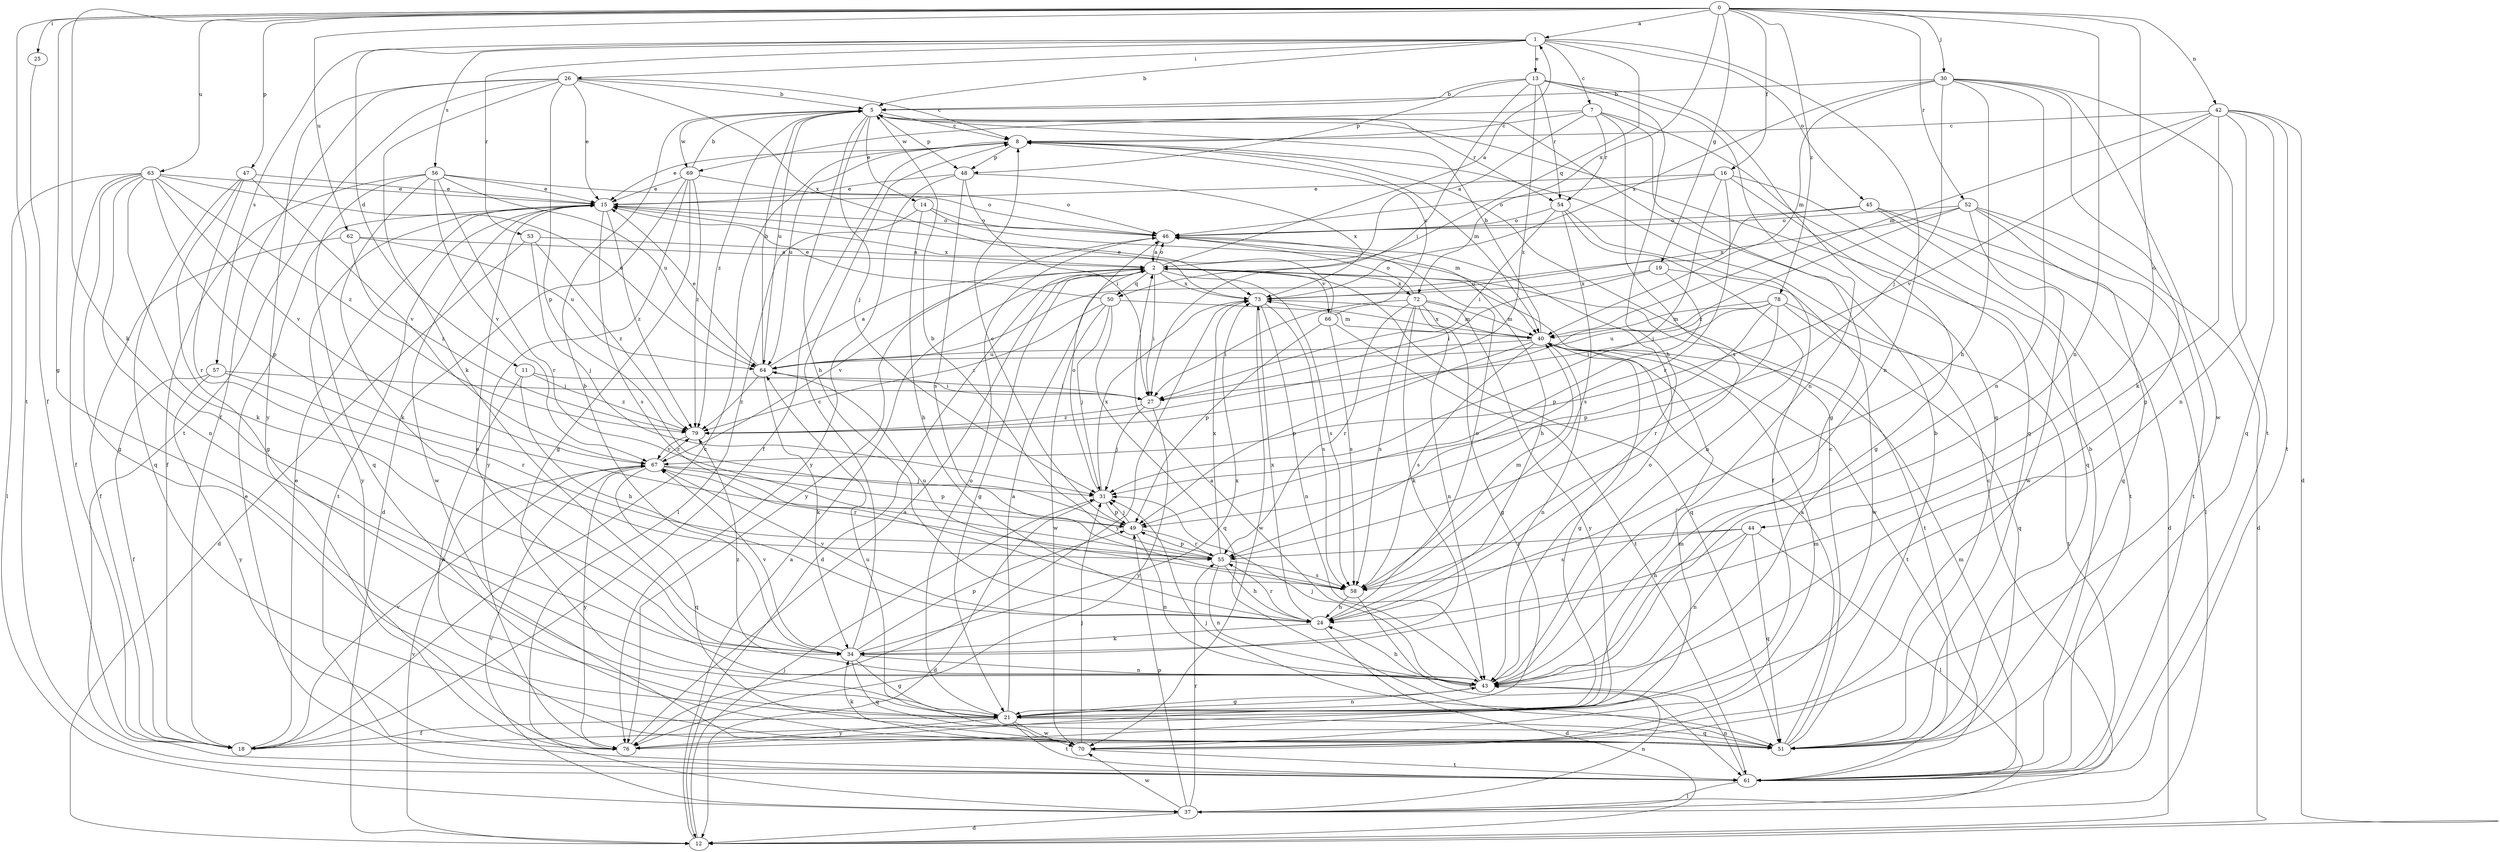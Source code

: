 strict digraph  {
0;
1;
2;
5;
7;
8;
11;
12;
13;
14;
15;
16;
18;
19;
21;
24;
25;
26;
27;
30;
31;
34;
37;
40;
42;
43;
44;
45;
46;
47;
48;
49;
50;
51;
52;
53;
54;
55;
56;
57;
58;
61;
62;
63;
64;
66;
67;
69;
70;
72;
73;
76;
78;
79;
0 -> 1  [label=a];
0 -> 16  [label=f];
0 -> 19  [label=g];
0 -> 21  [label=g];
0 -> 25  [label=i];
0 -> 30  [label=j];
0 -> 34  [label=k];
0 -> 42  [label=n];
0 -> 43  [label=n];
0 -> 44  [label=o];
0 -> 47  [label=p];
0 -> 52  [label=r];
0 -> 61  [label=t];
0 -> 62  [label=u];
0 -> 63  [label=u];
0 -> 72  [label=x];
0 -> 78  [label=z];
1 -> 5  [label=b];
1 -> 7  [label=c];
1 -> 11  [label=d];
1 -> 13  [label=e];
1 -> 26  [label=i];
1 -> 43  [label=n];
1 -> 45  [label=o];
1 -> 50  [label=q];
1 -> 53  [label=r];
1 -> 56  [label=s];
1 -> 57  [label=s];
2 -> 1  [label=a];
2 -> 12  [label=d];
2 -> 21  [label=g];
2 -> 27  [label=i];
2 -> 46  [label=o];
2 -> 50  [label=q];
2 -> 51  [label=q];
2 -> 58  [label=s];
2 -> 61  [label=t];
2 -> 66  [label=v];
2 -> 67  [label=v];
2 -> 72  [label=x];
2 -> 73  [label=x];
5 -> 8  [label=c];
5 -> 14  [label=e];
5 -> 24  [label=h];
5 -> 31  [label=j];
5 -> 48  [label=p];
5 -> 54  [label=r];
5 -> 64  [label=u];
5 -> 69  [label=w];
5 -> 79  [label=z];
7 -> 2  [label=a];
7 -> 8  [label=c];
7 -> 21  [label=g];
7 -> 51  [label=q];
7 -> 54  [label=r];
7 -> 58  [label=s];
7 -> 69  [label=w];
8 -> 15  [label=e];
8 -> 18  [label=f];
8 -> 40  [label=m];
8 -> 48  [label=p];
8 -> 64  [label=u];
11 -> 24  [label=h];
11 -> 27  [label=i];
11 -> 70  [label=w];
11 -> 79  [label=z];
12 -> 2  [label=a];
12 -> 31  [label=j];
12 -> 67  [label=v];
13 -> 5  [label=b];
13 -> 24  [label=h];
13 -> 27  [label=i];
13 -> 43  [label=n];
13 -> 48  [label=p];
13 -> 51  [label=q];
13 -> 54  [label=r];
13 -> 79  [label=z];
14 -> 24  [label=h];
14 -> 37  [label=l];
14 -> 40  [label=m];
14 -> 46  [label=o];
15 -> 46  [label=o];
15 -> 58  [label=s];
15 -> 61  [label=t];
15 -> 70  [label=w];
15 -> 73  [label=x];
15 -> 76  [label=y];
15 -> 79  [label=z];
16 -> 15  [label=e];
16 -> 21  [label=g];
16 -> 31  [label=j];
16 -> 46  [label=o];
16 -> 51  [label=q];
16 -> 55  [label=r];
18 -> 8  [label=c];
18 -> 15  [label=e];
18 -> 67  [label=v];
19 -> 27  [label=i];
19 -> 49  [label=p];
19 -> 70  [label=w];
19 -> 73  [label=x];
21 -> 2  [label=a];
21 -> 18  [label=f];
21 -> 43  [label=n];
21 -> 46  [label=o];
21 -> 51  [label=q];
21 -> 61  [label=t];
21 -> 70  [label=w];
21 -> 76  [label=y];
24 -> 12  [label=d];
24 -> 34  [label=k];
24 -> 46  [label=o];
24 -> 55  [label=r];
24 -> 67  [label=v];
24 -> 73  [label=x];
25 -> 18  [label=f];
26 -> 5  [label=b];
26 -> 8  [label=c];
26 -> 15  [label=e];
26 -> 18  [label=f];
26 -> 34  [label=k];
26 -> 49  [label=p];
26 -> 61  [label=t];
26 -> 73  [label=x];
26 -> 76  [label=y];
27 -> 31  [label=j];
27 -> 76  [label=y];
27 -> 79  [label=z];
30 -> 5  [label=b];
30 -> 21  [label=g];
30 -> 24  [label=h];
30 -> 31  [label=j];
30 -> 40  [label=m];
30 -> 43  [label=n];
30 -> 61  [label=t];
30 -> 70  [label=w];
30 -> 73  [label=x];
31 -> 12  [label=d];
31 -> 46  [label=o];
31 -> 49  [label=p];
31 -> 73  [label=x];
34 -> 5  [label=b];
34 -> 8  [label=c];
34 -> 21  [label=g];
34 -> 43  [label=n];
34 -> 49  [label=p];
34 -> 51  [label=q];
34 -> 67  [label=v];
34 -> 73  [label=x];
37 -> 8  [label=c];
37 -> 12  [label=d];
37 -> 43  [label=n];
37 -> 49  [label=p];
37 -> 55  [label=r];
37 -> 67  [label=v];
37 -> 70  [label=w];
40 -> 5  [label=b];
40 -> 21  [label=g];
40 -> 43  [label=n];
40 -> 49  [label=p];
40 -> 58  [label=s];
40 -> 61  [label=t];
40 -> 64  [label=u];
40 -> 73  [label=x];
42 -> 8  [label=c];
42 -> 12  [label=d];
42 -> 34  [label=k];
42 -> 40  [label=m];
42 -> 43  [label=n];
42 -> 51  [label=q];
42 -> 61  [label=t];
42 -> 67  [label=v];
43 -> 2  [label=a];
43 -> 15  [label=e];
43 -> 21  [label=g];
43 -> 24  [label=h];
43 -> 31  [label=j];
43 -> 46  [label=o];
43 -> 79  [label=z];
44 -> 24  [label=h];
44 -> 37  [label=l];
44 -> 43  [label=n];
44 -> 51  [label=q];
44 -> 55  [label=r];
44 -> 58  [label=s];
45 -> 12  [label=d];
45 -> 37  [label=l];
45 -> 46  [label=o];
45 -> 61  [label=t];
45 -> 64  [label=u];
46 -> 2  [label=a];
46 -> 24  [label=h];
46 -> 76  [label=y];
47 -> 15  [label=e];
47 -> 21  [label=g];
47 -> 51  [label=q];
47 -> 55  [label=r];
47 -> 67  [label=v];
48 -> 15  [label=e];
48 -> 27  [label=i];
48 -> 58  [label=s];
48 -> 73  [label=x];
48 -> 76  [label=y];
49 -> 8  [label=c];
49 -> 31  [label=j];
49 -> 43  [label=n];
49 -> 55  [label=r];
50 -> 15  [label=e];
50 -> 31  [label=j];
50 -> 40  [label=m];
50 -> 51  [label=q];
50 -> 70  [label=w];
50 -> 79  [label=z];
51 -> 2  [label=a];
51 -> 5  [label=b];
51 -> 8  [label=c];
51 -> 31  [label=j];
51 -> 64  [label=u];
52 -> 12  [label=d];
52 -> 46  [label=o];
52 -> 51  [label=q];
52 -> 61  [label=t];
52 -> 70  [label=w];
52 -> 73  [label=x];
52 -> 79  [label=z];
53 -> 2  [label=a];
53 -> 12  [label=d];
53 -> 31  [label=j];
53 -> 79  [label=z];
54 -> 18  [label=f];
54 -> 27  [label=i];
54 -> 43  [label=n];
54 -> 46  [label=o];
54 -> 58  [label=s];
55 -> 5  [label=b];
55 -> 24  [label=h];
55 -> 43  [label=n];
55 -> 49  [label=p];
55 -> 58  [label=s];
55 -> 73  [label=x];
56 -> 15  [label=e];
56 -> 18  [label=f];
56 -> 34  [label=k];
56 -> 46  [label=o];
56 -> 51  [label=q];
56 -> 55  [label=r];
56 -> 64  [label=u];
56 -> 67  [label=v];
57 -> 18  [label=f];
57 -> 27  [label=i];
57 -> 55  [label=r];
57 -> 76  [label=y];
58 -> 24  [label=h];
58 -> 40  [label=m];
58 -> 61  [label=t];
58 -> 64  [label=u];
61 -> 5  [label=b];
61 -> 15  [label=e];
61 -> 37  [label=l];
61 -> 40  [label=m];
61 -> 43  [label=n];
62 -> 2  [label=a];
62 -> 18  [label=f];
62 -> 64  [label=u];
62 -> 79  [label=z];
63 -> 15  [label=e];
63 -> 18  [label=f];
63 -> 21  [label=g];
63 -> 34  [label=k];
63 -> 37  [label=l];
63 -> 43  [label=n];
63 -> 49  [label=p];
63 -> 64  [label=u];
63 -> 67  [label=v];
63 -> 79  [label=z];
64 -> 2  [label=a];
64 -> 5  [label=b];
64 -> 15  [label=e];
64 -> 27  [label=i];
64 -> 34  [label=k];
64 -> 79  [label=z];
66 -> 8  [label=c];
66 -> 15  [label=e];
66 -> 49  [label=p];
66 -> 58  [label=s];
66 -> 61  [label=t];
67 -> 31  [label=j];
67 -> 49  [label=p];
67 -> 51  [label=q];
67 -> 55  [label=r];
67 -> 76  [label=y];
67 -> 79  [label=z];
69 -> 5  [label=b];
69 -> 12  [label=d];
69 -> 15  [label=e];
69 -> 21  [label=g];
69 -> 46  [label=o];
69 -> 76  [label=y];
69 -> 79  [label=z];
70 -> 31  [label=j];
70 -> 34  [label=k];
70 -> 40  [label=m];
70 -> 61  [label=t];
72 -> 21  [label=g];
72 -> 27  [label=i];
72 -> 34  [label=k];
72 -> 40  [label=m];
72 -> 43  [label=n];
72 -> 46  [label=o];
72 -> 55  [label=r];
72 -> 58  [label=s];
72 -> 76  [label=y];
73 -> 40  [label=m];
73 -> 43  [label=n];
73 -> 58  [label=s];
73 -> 70  [label=w];
73 -> 76  [label=y];
76 -> 2  [label=a];
76 -> 40  [label=m];
78 -> 27  [label=i];
78 -> 40  [label=m];
78 -> 49  [label=p];
78 -> 51  [label=q];
78 -> 55  [label=r];
78 -> 61  [label=t];
78 -> 64  [label=u];
79 -> 67  [label=v];
}

